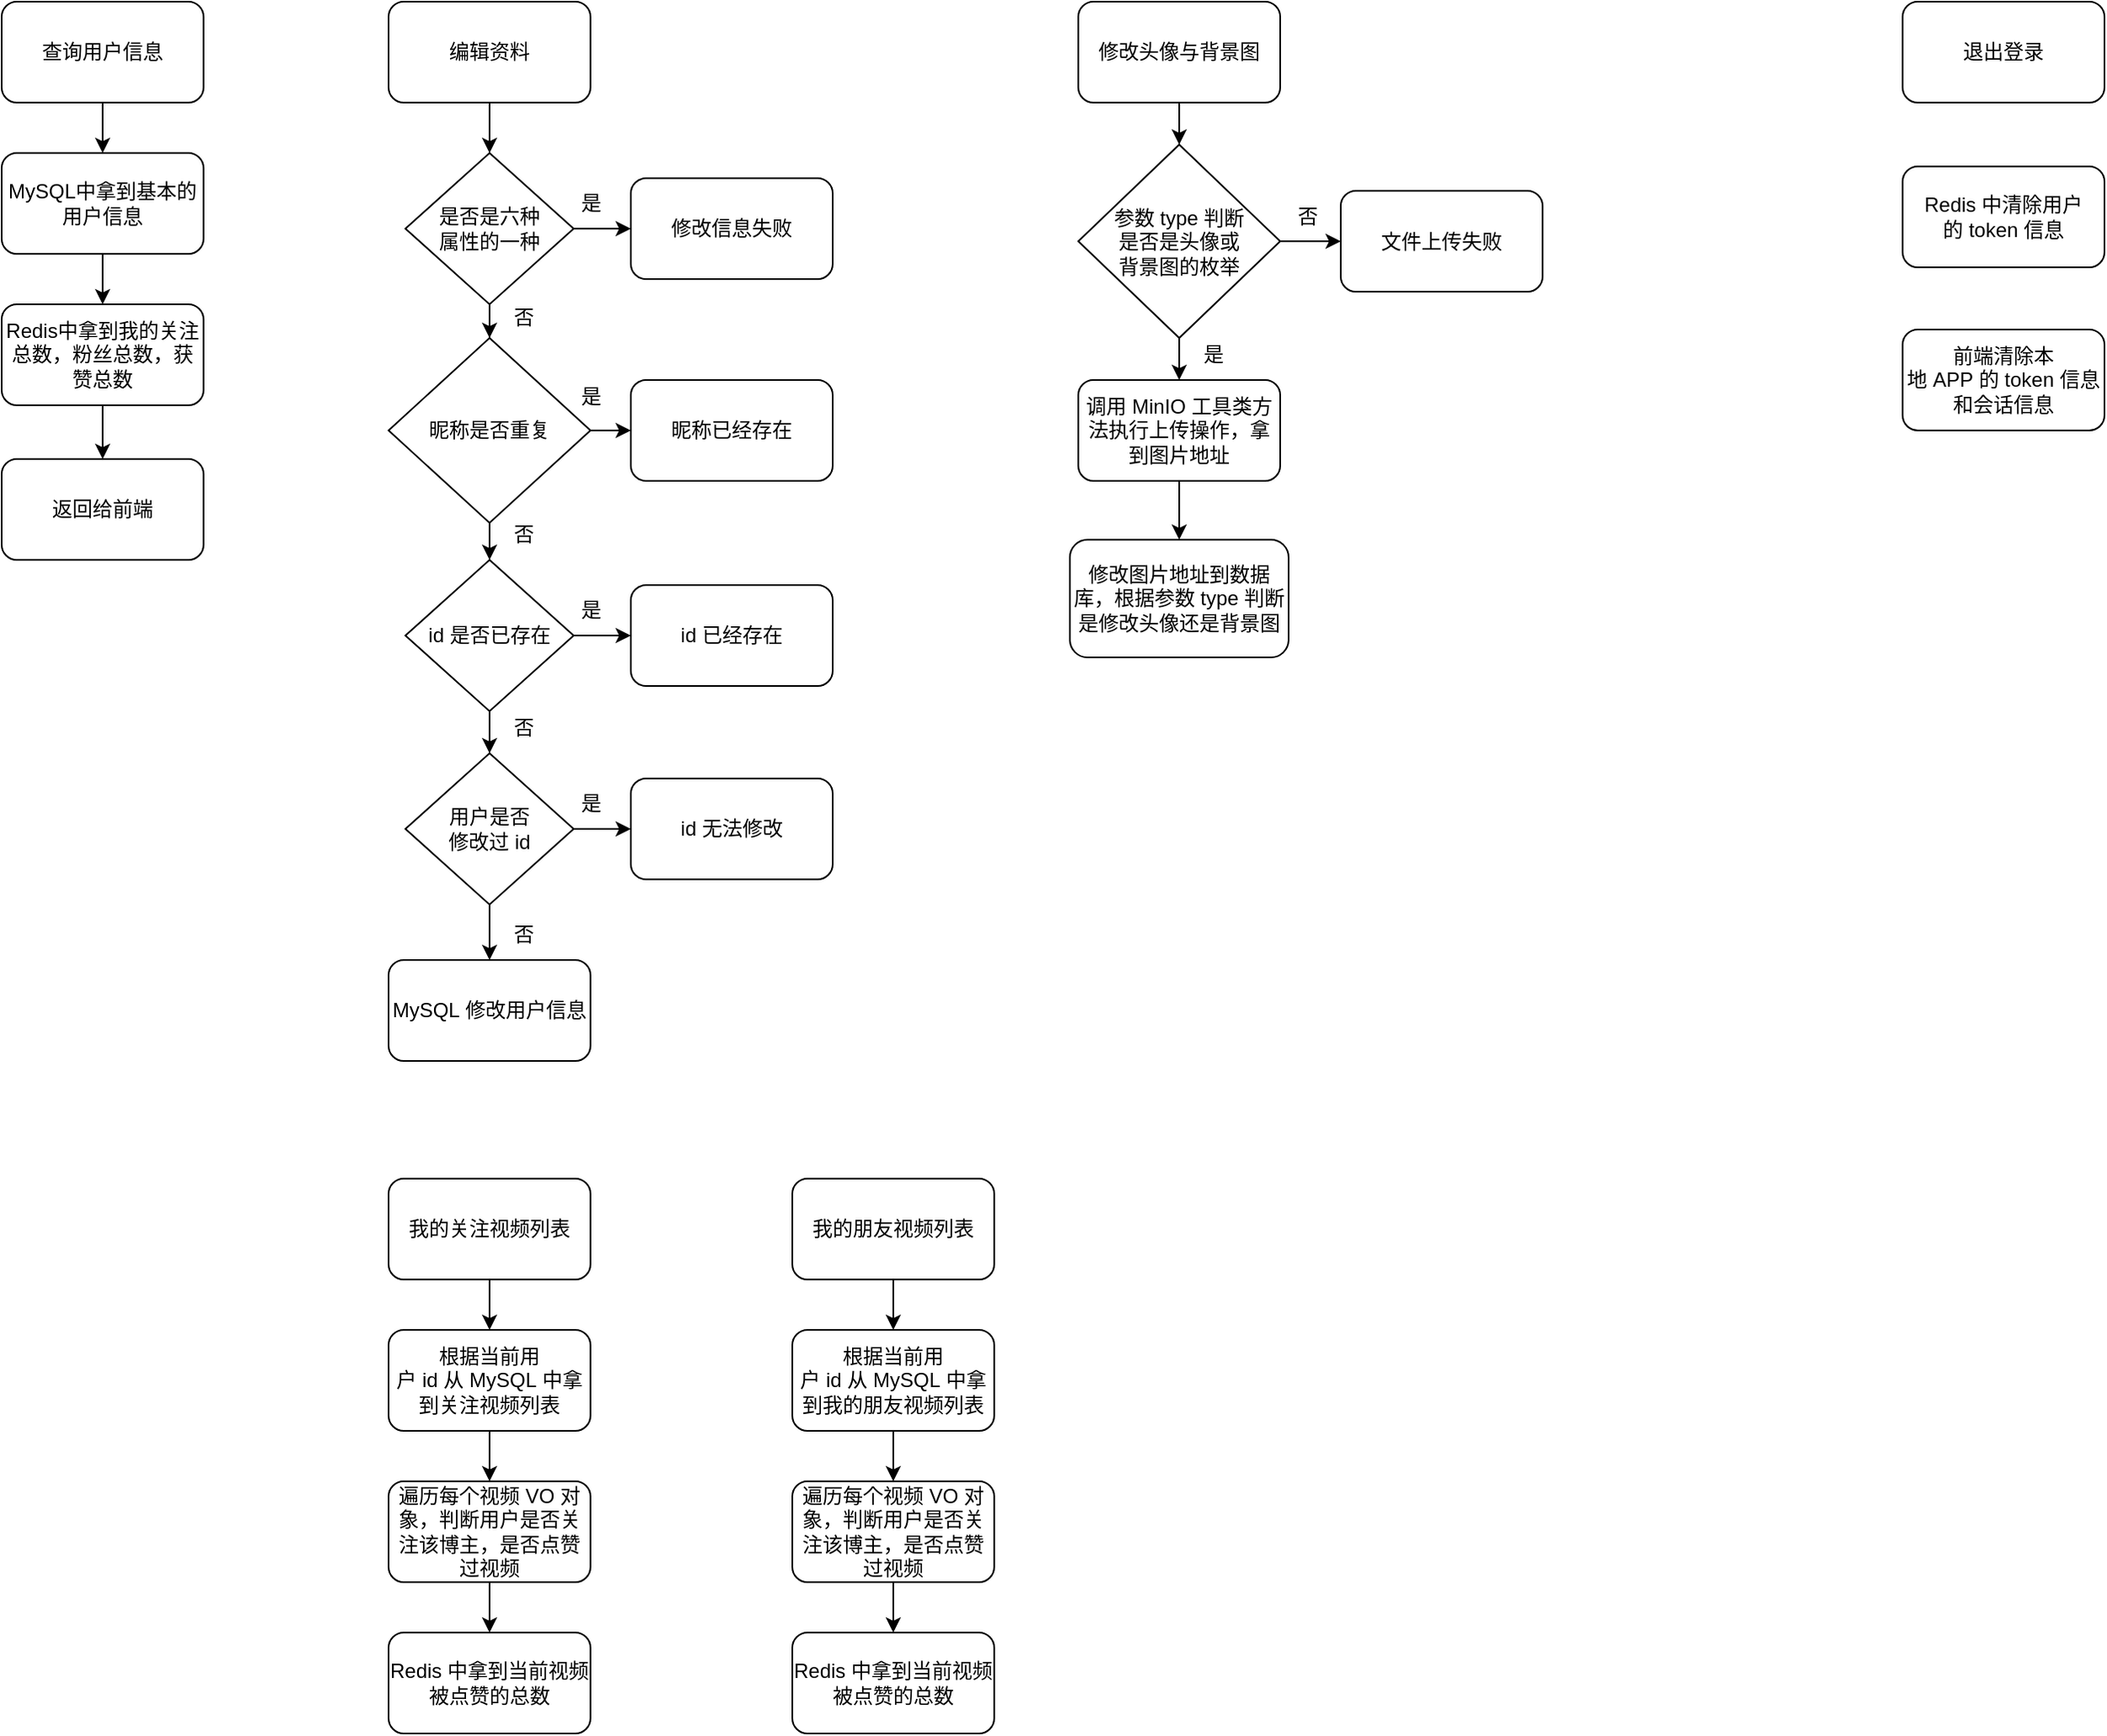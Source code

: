 <mxfile version="21.3.4" type="github">
  <diagram name="第 1 页" id="0AUaaIVt-kkO4RMALrJo">
    <mxGraphModel dx="880" dy="452" grid="1" gridSize="10" guides="1" tooltips="1" connect="1" arrows="1" fold="1" page="1" pageScale="1" pageWidth="827" pageHeight="1169" math="0" shadow="0">
      <root>
        <mxCell id="0" />
        <mxCell id="1" parent="0" />
        <mxCell id="nrDlEzxW3YHy5IL3hc1I-7" value="" style="edgeStyle=orthogonalEdgeStyle;rounded=0;orthogonalLoop=1;jettySize=auto;html=1;" parent="1" source="nrDlEzxW3YHy5IL3hc1I-1" target="nrDlEzxW3YHy5IL3hc1I-4" edge="1">
          <mxGeometry relative="1" as="geometry" />
        </mxCell>
        <mxCell id="nrDlEzxW3YHy5IL3hc1I-1" value="查询用户信息" style="rounded=1;whiteSpace=wrap;html=1;" parent="1" vertex="1">
          <mxGeometry x="40" y="30" width="120" height="60" as="geometry" />
        </mxCell>
        <mxCell id="nrDlEzxW3YHy5IL3hc1I-10" value="" style="edgeStyle=orthogonalEdgeStyle;rounded=0;orthogonalLoop=1;jettySize=auto;html=1;" parent="1" source="nrDlEzxW3YHy5IL3hc1I-3" target="nrDlEzxW3YHy5IL3hc1I-5" edge="1">
          <mxGeometry relative="1" as="geometry" />
        </mxCell>
        <mxCell id="nrDlEzxW3YHy5IL3hc1I-3" value="Redis中拿到我的关注总数，粉丝总数，获赞总数" style="rounded=1;whiteSpace=wrap;html=1;" parent="1" vertex="1">
          <mxGeometry x="40" y="210" width="120" height="60" as="geometry" />
        </mxCell>
        <mxCell id="nrDlEzxW3YHy5IL3hc1I-8" value="" style="edgeStyle=orthogonalEdgeStyle;rounded=0;orthogonalLoop=1;jettySize=auto;html=1;" parent="1" source="nrDlEzxW3YHy5IL3hc1I-4" target="nrDlEzxW3YHy5IL3hc1I-3" edge="1">
          <mxGeometry relative="1" as="geometry" />
        </mxCell>
        <mxCell id="nrDlEzxW3YHy5IL3hc1I-4" value="MySQL中拿到基本的用户信息" style="rounded=1;whiteSpace=wrap;html=1;" parent="1" vertex="1">
          <mxGeometry x="40" y="120" width="120" height="60" as="geometry" />
        </mxCell>
        <mxCell id="nrDlEzxW3YHy5IL3hc1I-5" value="返回给前端" style="rounded=1;whiteSpace=wrap;html=1;" parent="1" vertex="1">
          <mxGeometry x="40" y="302" width="120" height="60" as="geometry" />
        </mxCell>
        <mxCell id="nrDlEzxW3YHy5IL3hc1I-14" value="" style="edgeStyle=orthogonalEdgeStyle;rounded=0;orthogonalLoop=1;jettySize=auto;html=1;" parent="1" source="nrDlEzxW3YHy5IL3hc1I-11" target="nrDlEzxW3YHy5IL3hc1I-13" edge="1">
          <mxGeometry relative="1" as="geometry" />
        </mxCell>
        <mxCell id="nrDlEzxW3YHy5IL3hc1I-11" value="编辑资料" style="rounded=1;whiteSpace=wrap;html=1;" parent="1" vertex="1">
          <mxGeometry x="270" y="30" width="120" height="60" as="geometry" />
        </mxCell>
        <mxCell id="nrDlEzxW3YHy5IL3hc1I-16" value="" style="edgeStyle=orthogonalEdgeStyle;rounded=0;orthogonalLoop=1;jettySize=auto;html=1;" parent="1" source="nrDlEzxW3YHy5IL3hc1I-13" target="nrDlEzxW3YHy5IL3hc1I-15" edge="1">
          <mxGeometry relative="1" as="geometry" />
        </mxCell>
        <mxCell id="nrDlEzxW3YHy5IL3hc1I-21" value="" style="edgeStyle=orthogonalEdgeStyle;rounded=0;orthogonalLoop=1;jettySize=auto;html=1;" parent="1" source="nrDlEzxW3YHy5IL3hc1I-13" target="nrDlEzxW3YHy5IL3hc1I-18" edge="1">
          <mxGeometry relative="1" as="geometry" />
        </mxCell>
        <mxCell id="nrDlEzxW3YHy5IL3hc1I-13" value="是否是六种&lt;br&gt;属性的一种" style="rhombus;whiteSpace=wrap;html=1;" parent="1" vertex="1">
          <mxGeometry x="280" y="120" width="100" height="90" as="geometry" />
        </mxCell>
        <mxCell id="nrDlEzxW3YHy5IL3hc1I-15" value="修改信息失败" style="rounded=1;whiteSpace=wrap;html=1;" parent="1" vertex="1">
          <mxGeometry x="414" y="135" width="120" height="60" as="geometry" />
        </mxCell>
        <mxCell id="nrDlEzxW3YHy5IL3hc1I-22" value="" style="edgeStyle=orthogonalEdgeStyle;rounded=0;orthogonalLoop=1;jettySize=auto;html=1;" parent="1" source="nrDlEzxW3YHy5IL3hc1I-18" target="nrDlEzxW3YHy5IL3hc1I-19" edge="1">
          <mxGeometry relative="1" as="geometry" />
        </mxCell>
        <mxCell id="nrDlEzxW3YHy5IL3hc1I-24" value="" style="edgeStyle=orthogonalEdgeStyle;rounded=0;orthogonalLoop=1;jettySize=auto;html=1;" parent="1" source="nrDlEzxW3YHy5IL3hc1I-18" target="nrDlEzxW3YHy5IL3hc1I-20" edge="1">
          <mxGeometry relative="1" as="geometry" />
        </mxCell>
        <mxCell id="nrDlEzxW3YHy5IL3hc1I-18" value="昵称是否重复" style="rhombus;whiteSpace=wrap;html=1;" parent="1" vertex="1">
          <mxGeometry x="270" y="230" width="120" height="110" as="geometry" />
        </mxCell>
        <mxCell id="nrDlEzxW3YHy5IL3hc1I-19" value="昵称已经存在" style="rounded=1;whiteSpace=wrap;html=1;" parent="1" vertex="1">
          <mxGeometry x="414" y="255" width="120" height="60" as="geometry" />
        </mxCell>
        <mxCell id="nrDlEzxW3YHy5IL3hc1I-29" value="" style="edgeStyle=orthogonalEdgeStyle;rounded=0;orthogonalLoop=1;jettySize=auto;html=1;" parent="1" source="nrDlEzxW3YHy5IL3hc1I-20" target="nrDlEzxW3YHy5IL3hc1I-27" edge="1">
          <mxGeometry relative="1" as="geometry" />
        </mxCell>
        <mxCell id="sMi1jE_PJqb1ZQ5FPbgI-5" value="" style="edgeStyle=orthogonalEdgeStyle;rounded=0;orthogonalLoop=1;jettySize=auto;html=1;" parent="1" source="nrDlEzxW3YHy5IL3hc1I-20" target="nrDlEzxW3YHy5IL3hc1I-26" edge="1">
          <mxGeometry relative="1" as="geometry" />
        </mxCell>
        <mxCell id="nrDlEzxW3YHy5IL3hc1I-20" value="id&amp;nbsp;是否已存在" style="rhombus;whiteSpace=wrap;html=1;" parent="1" vertex="1">
          <mxGeometry x="280" y="362" width="100" height="90" as="geometry" />
        </mxCell>
        <mxCell id="nrDlEzxW3YHy5IL3hc1I-26" value="id 已经存在" style="rounded=1;whiteSpace=wrap;html=1;" parent="1" vertex="1">
          <mxGeometry x="414" y="377" width="120" height="60" as="geometry" />
        </mxCell>
        <mxCell id="nrDlEzxW3YHy5IL3hc1I-30" value="" style="edgeStyle=orthogonalEdgeStyle;rounded=0;orthogonalLoop=1;jettySize=auto;html=1;" parent="1" source="nrDlEzxW3YHy5IL3hc1I-27" target="nrDlEzxW3YHy5IL3hc1I-28" edge="1">
          <mxGeometry relative="1" as="geometry" />
        </mxCell>
        <mxCell id="nrDlEzxW3YHy5IL3hc1I-32" value="" style="edgeStyle=orthogonalEdgeStyle;rounded=0;orthogonalLoop=1;jettySize=auto;html=1;" parent="1" source="nrDlEzxW3YHy5IL3hc1I-27" target="nrDlEzxW3YHy5IL3hc1I-31" edge="1">
          <mxGeometry relative="1" as="geometry" />
        </mxCell>
        <mxCell id="nrDlEzxW3YHy5IL3hc1I-27" value="用户是否&lt;br&gt;修改过 id" style="rhombus;whiteSpace=wrap;html=1;" parent="1" vertex="1">
          <mxGeometry x="280" y="477" width="100" height="90" as="geometry" />
        </mxCell>
        <mxCell id="nrDlEzxW3YHy5IL3hc1I-28" value="id&amp;nbsp;无法修改" style="rounded=1;whiteSpace=wrap;html=1;" parent="1" vertex="1">
          <mxGeometry x="414" y="492" width="120" height="60" as="geometry" />
        </mxCell>
        <mxCell id="nrDlEzxW3YHy5IL3hc1I-31" value="MySQL&amp;nbsp;修改用户信息" style="rounded=1;whiteSpace=wrap;html=1;" parent="1" vertex="1">
          <mxGeometry x="270" y="600" width="120" height="60" as="geometry" />
        </mxCell>
        <mxCell id="nrDlEzxW3YHy5IL3hc1I-35" value="" style="edgeStyle=orthogonalEdgeStyle;rounded=0;orthogonalLoop=1;jettySize=auto;html=1;" parent="1" source="nrDlEzxW3YHy5IL3hc1I-33" target="nrDlEzxW3YHy5IL3hc1I-34" edge="1">
          <mxGeometry relative="1" as="geometry" />
        </mxCell>
        <mxCell id="nrDlEzxW3YHy5IL3hc1I-33" value="修改头像与背景图" style="rounded=1;whiteSpace=wrap;html=1;" parent="1" vertex="1">
          <mxGeometry x="680" y="30" width="120" height="60" as="geometry" />
        </mxCell>
        <mxCell id="nrDlEzxW3YHy5IL3hc1I-37" value="" style="edgeStyle=orthogonalEdgeStyle;rounded=0;orthogonalLoop=1;jettySize=auto;html=1;" parent="1" source="nrDlEzxW3YHy5IL3hc1I-34" target="nrDlEzxW3YHy5IL3hc1I-36" edge="1">
          <mxGeometry relative="1" as="geometry" />
        </mxCell>
        <mxCell id="nrDlEzxW3YHy5IL3hc1I-40" value="" style="edgeStyle=orthogonalEdgeStyle;rounded=0;orthogonalLoop=1;jettySize=auto;html=1;" parent="1" source="nrDlEzxW3YHy5IL3hc1I-34" target="nrDlEzxW3YHy5IL3hc1I-38" edge="1">
          <mxGeometry relative="1" as="geometry" />
        </mxCell>
        <mxCell id="nrDlEzxW3YHy5IL3hc1I-34" value="参数&amp;nbsp;type&amp;nbsp;判断&lt;br&gt;是否是头像或&lt;br&gt;背景图的枚举" style="rhombus;whiteSpace=wrap;html=1;" parent="1" vertex="1">
          <mxGeometry x="680" y="115" width="120" height="115" as="geometry" />
        </mxCell>
        <mxCell id="nrDlEzxW3YHy5IL3hc1I-36" value="文件上传失败" style="rounded=1;whiteSpace=wrap;html=1;" parent="1" vertex="1">
          <mxGeometry x="836" y="142.5" width="120" height="60" as="geometry" />
        </mxCell>
        <mxCell id="nrDlEzxW3YHy5IL3hc1I-41" value="" style="edgeStyle=orthogonalEdgeStyle;rounded=0;orthogonalLoop=1;jettySize=auto;html=1;" parent="1" source="nrDlEzxW3YHy5IL3hc1I-38" target="nrDlEzxW3YHy5IL3hc1I-39" edge="1">
          <mxGeometry relative="1" as="geometry" />
        </mxCell>
        <mxCell id="nrDlEzxW3YHy5IL3hc1I-38" value="调用&amp;nbsp;MinIO&amp;nbsp;工具类方法执行上传操作，拿到图片地址" style="rounded=1;whiteSpace=wrap;html=1;" parent="1" vertex="1">
          <mxGeometry x="680" y="255" width="120" height="60" as="geometry" />
        </mxCell>
        <mxCell id="nrDlEzxW3YHy5IL3hc1I-39" value="修改图片地址到数据库，根据参数&amp;nbsp;type&amp;nbsp;判断是修改头像还是背景图" style="rounded=1;whiteSpace=wrap;html=1;" parent="1" vertex="1">
          <mxGeometry x="675" y="350" width="130" height="70" as="geometry" />
        </mxCell>
        <mxCell id="nrDlEzxW3YHy5IL3hc1I-44" value="" style="edgeStyle=orthogonalEdgeStyle;rounded=0;orthogonalLoop=1;jettySize=auto;html=1;" parent="1" source="nrDlEzxW3YHy5IL3hc1I-42" target="nrDlEzxW3YHy5IL3hc1I-43" edge="1">
          <mxGeometry relative="1" as="geometry" />
        </mxCell>
        <mxCell id="nrDlEzxW3YHy5IL3hc1I-42" value="我的关注视频列表" style="rounded=1;whiteSpace=wrap;html=1;" parent="1" vertex="1">
          <mxGeometry x="270" y="730" width="120" height="60" as="geometry" />
        </mxCell>
        <mxCell id="nrDlEzxW3YHy5IL3hc1I-47" value="" style="edgeStyle=orthogonalEdgeStyle;rounded=0;orthogonalLoop=1;jettySize=auto;html=1;" parent="1" source="nrDlEzxW3YHy5IL3hc1I-43" target="nrDlEzxW3YHy5IL3hc1I-45" edge="1">
          <mxGeometry relative="1" as="geometry" />
        </mxCell>
        <mxCell id="nrDlEzxW3YHy5IL3hc1I-43" value="根据当前用户&amp;nbsp;id&amp;nbsp;从&amp;nbsp;MySQL&amp;nbsp;中拿到关注视频列表" style="whiteSpace=wrap;html=1;rounded=1;" parent="1" vertex="1">
          <mxGeometry x="270" y="820" width="120" height="60" as="geometry" />
        </mxCell>
        <mxCell id="nrDlEzxW3YHy5IL3hc1I-48" value="" style="edgeStyle=orthogonalEdgeStyle;rounded=0;orthogonalLoop=1;jettySize=auto;html=1;" parent="1" source="nrDlEzxW3YHy5IL3hc1I-45" target="nrDlEzxW3YHy5IL3hc1I-46" edge="1">
          <mxGeometry relative="1" as="geometry" />
        </mxCell>
        <mxCell id="nrDlEzxW3YHy5IL3hc1I-45" value="遍历每个视频&amp;nbsp;VO&amp;nbsp;对象，判断用户是否关注该博主，是否点赞过视频" style="whiteSpace=wrap;html=1;rounded=1;" parent="1" vertex="1">
          <mxGeometry x="270" y="910" width="120" height="60" as="geometry" />
        </mxCell>
        <mxCell id="nrDlEzxW3YHy5IL3hc1I-46" value="Redis&amp;nbsp;中拿到当前视频被点赞的总数" style="whiteSpace=wrap;html=1;rounded=1;" parent="1" vertex="1">
          <mxGeometry x="270" y="1000" width="120" height="60" as="geometry" />
        </mxCell>
        <mxCell id="nrDlEzxW3YHy5IL3hc1I-54" value="" style="edgeStyle=orthogonalEdgeStyle;rounded=0;orthogonalLoop=1;jettySize=auto;html=1;" parent="1" source="nrDlEzxW3YHy5IL3hc1I-49" target="nrDlEzxW3YHy5IL3hc1I-50" edge="1">
          <mxGeometry relative="1" as="geometry" />
        </mxCell>
        <mxCell id="nrDlEzxW3YHy5IL3hc1I-49" value="我的朋友视频列表" style="rounded=1;whiteSpace=wrap;html=1;" parent="1" vertex="1">
          <mxGeometry x="510" y="730" width="120" height="60" as="geometry" />
        </mxCell>
        <mxCell id="nrDlEzxW3YHy5IL3hc1I-55" value="" style="edgeStyle=orthogonalEdgeStyle;rounded=0;orthogonalLoop=1;jettySize=auto;html=1;" parent="1" source="nrDlEzxW3YHy5IL3hc1I-50" target="nrDlEzxW3YHy5IL3hc1I-51" edge="1">
          <mxGeometry relative="1" as="geometry" />
        </mxCell>
        <mxCell id="nrDlEzxW3YHy5IL3hc1I-50" value="根据当前用户&amp;nbsp;id&amp;nbsp;从&amp;nbsp;MySQL&amp;nbsp;中拿到我的朋友视频列表" style="whiteSpace=wrap;html=1;rounded=1;" parent="1" vertex="1">
          <mxGeometry x="510" y="820" width="120" height="60" as="geometry" />
        </mxCell>
        <mxCell id="nrDlEzxW3YHy5IL3hc1I-56" value="" style="edgeStyle=orthogonalEdgeStyle;rounded=0;orthogonalLoop=1;jettySize=auto;html=1;" parent="1" source="nrDlEzxW3YHy5IL3hc1I-51" target="nrDlEzxW3YHy5IL3hc1I-52" edge="1">
          <mxGeometry relative="1" as="geometry" />
        </mxCell>
        <mxCell id="nrDlEzxW3YHy5IL3hc1I-51" value="遍历每个视频&amp;nbsp;VO&amp;nbsp;对象，判断用户是否关注该博主，是否点赞过视频" style="whiteSpace=wrap;html=1;rounded=1;" parent="1" vertex="1">
          <mxGeometry x="510" y="910" width="120" height="60" as="geometry" />
        </mxCell>
        <mxCell id="nrDlEzxW3YHy5IL3hc1I-52" value="Redis&amp;nbsp;中拿到当前视频被点赞的总数" style="whiteSpace=wrap;html=1;rounded=1;" parent="1" vertex="1">
          <mxGeometry x="510" y="1000" width="120" height="60" as="geometry" />
        </mxCell>
        <mxCell id="sMi1jE_PJqb1ZQ5FPbgI-2" value="是" style="text;html=1;align=center;verticalAlign=middle;resizable=0;points=[];autosize=1;strokeColor=none;fillColor=none;" parent="1" vertex="1">
          <mxGeometry x="370" y="135" width="40" height="30" as="geometry" />
        </mxCell>
        <mxCell id="sMi1jE_PJqb1ZQ5FPbgI-3" value="否" style="text;html=1;align=center;verticalAlign=middle;resizable=0;points=[];autosize=1;strokeColor=none;fillColor=none;" parent="1" vertex="1">
          <mxGeometry x="330" y="202.5" width="40" height="30" as="geometry" />
        </mxCell>
        <mxCell id="sMi1jE_PJqb1ZQ5FPbgI-4" value="是" style="text;html=1;align=center;verticalAlign=middle;resizable=0;points=[];autosize=1;strokeColor=none;fillColor=none;" parent="1" vertex="1">
          <mxGeometry x="370" y="250" width="40" height="30" as="geometry" />
        </mxCell>
        <mxCell id="sMi1jE_PJqb1ZQ5FPbgI-6" value="是" style="text;html=1;align=center;verticalAlign=middle;resizable=0;points=[];autosize=1;strokeColor=none;fillColor=none;" parent="1" vertex="1">
          <mxGeometry x="370" y="377" width="40" height="30" as="geometry" />
        </mxCell>
        <mxCell id="sMi1jE_PJqb1ZQ5FPbgI-7" value="是" style="text;html=1;align=center;verticalAlign=middle;resizable=0;points=[];autosize=1;strokeColor=none;fillColor=none;" parent="1" vertex="1">
          <mxGeometry x="370" y="492" width="40" height="30" as="geometry" />
        </mxCell>
        <mxCell id="sMi1jE_PJqb1ZQ5FPbgI-8" value="否" style="text;html=1;align=center;verticalAlign=middle;resizable=0;points=[];autosize=1;strokeColor=none;fillColor=none;" parent="1" vertex="1">
          <mxGeometry x="330" y="332" width="40" height="30" as="geometry" />
        </mxCell>
        <mxCell id="sMi1jE_PJqb1ZQ5FPbgI-9" value="否" style="text;html=1;align=center;verticalAlign=middle;resizable=0;points=[];autosize=1;strokeColor=none;fillColor=none;" parent="1" vertex="1">
          <mxGeometry x="330" y="447" width="40" height="30" as="geometry" />
        </mxCell>
        <mxCell id="sMi1jE_PJqb1ZQ5FPbgI-10" value="否" style="text;html=1;align=center;verticalAlign=middle;resizable=0;points=[];autosize=1;strokeColor=none;fillColor=none;" parent="1" vertex="1">
          <mxGeometry x="330" y="570" width="40" height="30" as="geometry" />
        </mxCell>
        <mxCell id="sMi1jE_PJqb1ZQ5FPbgI-12" value="是" style="text;html=1;align=center;verticalAlign=middle;resizable=0;points=[];autosize=1;strokeColor=none;fillColor=none;" parent="1" vertex="1">
          <mxGeometry x="740" y="225" width="40" height="30" as="geometry" />
        </mxCell>
        <mxCell id="sMi1jE_PJqb1ZQ5FPbgI-13" value="否" style="text;html=1;align=center;verticalAlign=middle;resizable=0;points=[];autosize=1;strokeColor=none;fillColor=none;" parent="1" vertex="1">
          <mxGeometry x="796" y="142.5" width="40" height="30" as="geometry" />
        </mxCell>
        <mxCell id="MQP1osQVE7F0Vroe5CQB-1" value="退出登录" style="rounded=1;whiteSpace=wrap;html=1;" vertex="1" parent="1">
          <mxGeometry x="1170" y="30" width="120" height="60" as="geometry" />
        </mxCell>
        <mxCell id="MQP1osQVE7F0Vroe5CQB-2" value="Redis&amp;nbsp;中清除用户的&amp;nbsp;token&amp;nbsp;信息" style="rounded=1;whiteSpace=wrap;html=1;" vertex="1" parent="1">
          <mxGeometry x="1170" y="128" width="120" height="60" as="geometry" />
        </mxCell>
        <mxCell id="MQP1osQVE7F0Vroe5CQB-3" value="前端清除本地&amp;nbsp;APP&amp;nbsp;的&amp;nbsp;token&amp;nbsp;信息和会话信息" style="rounded=1;whiteSpace=wrap;html=1;" vertex="1" parent="1">
          <mxGeometry x="1170" y="225" width="120" height="60" as="geometry" />
        </mxCell>
      </root>
    </mxGraphModel>
  </diagram>
</mxfile>
